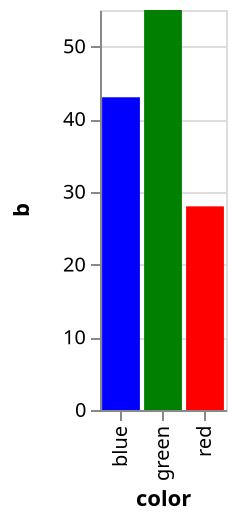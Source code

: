 {
  "$schema": "https://vega.github.io/schema/vega/v3.json",
  "description": "A bar chart that directly encodes color names in the data.",
  "autosize": "pad",
  "padding": 5,
  "height": 200,
  "style": "cell",
  "data": [
    {
      "name": "source_0",
      "values": [
        {"color": "red", "b": 28},
        {"color": "green", "b": 55},
        {"color": "blue", "b": 43}
      ]
    },
    {
      "name": "data_0",
      "source": "source_0",
      "transform": [
        {"type": "formula", "expr": "toNumber(datum[\"b\"])", "as": "b"},
        {
          "type": "filter",
          "expr": "datum[\"b\"] !== null && !isNaN(datum[\"b\"])"
        }
      ]
    }
  ],
  "signals": [
    {"name": "x_step", "value": 21},
    {
      "name": "width",
      "update": "bandspace(domain('x').length, 0.1, 0.05) * x_step"
    }
  ],
  "marks": [
    {
      "name": "marks",
      "type": "rect",
      "style": ["bar"],
      "from": {"data": "data_0"},
      "encode": {
        "update": {
          "fill": {"field": "color"},
          "x": {"scale": "x", "field": "color"},
          "width": {"scale": "x", "band": true},
          "y": {"scale": "y", "field": "b"},
          "y2": {"scale": "y", "value": 0}
        }
      }
    }
  ],
  "scales": [
    {
      "name": "x",
      "type": "band",
      "domain": {"data": "data_0", "field": "color", "sort": true},
      "range": {"step": {"signal": "x_step"}},
      "paddingInner": 0.1,
      "paddingOuter": 0.05
    },
    {
      "name": "y",
      "type": "linear",
      "domain": {"data": "data_0", "field": "b"},
      "range": [{"signal": "height"}, 0],
      "nice": true,
      "zero": true
    }
  ],
  "axes": [
    {
      "scale": "x",
      "orient": "bottom",
      "grid": false,
      "title": "color",
      "labelBaseline": "middle",
      "labelAngle": 270,
      "labelAlign": "right",
      "zindex": 1
    },
    {
      "scale": "y",
      "orient": "left",
      "grid": false,
      "title": "b",
      "labelOverlap": true,
      "tickCount": {"signal": "ceil(height/40)"},
      "zindex": 1
    },
    {
      "scale": "y",
      "orient": "left",
      "grid": true,
      "tickCount": {"signal": "ceil(height/40)"},
      "gridScale": "x",
      "domain": false,
      "labels": false,
      "maxExtent": 0,
      "minExtent": 0,
      "ticks": false,
      "zindex": 0
    }
  ],
  "config": {"axisY": {"minExtent": 30}}
}
